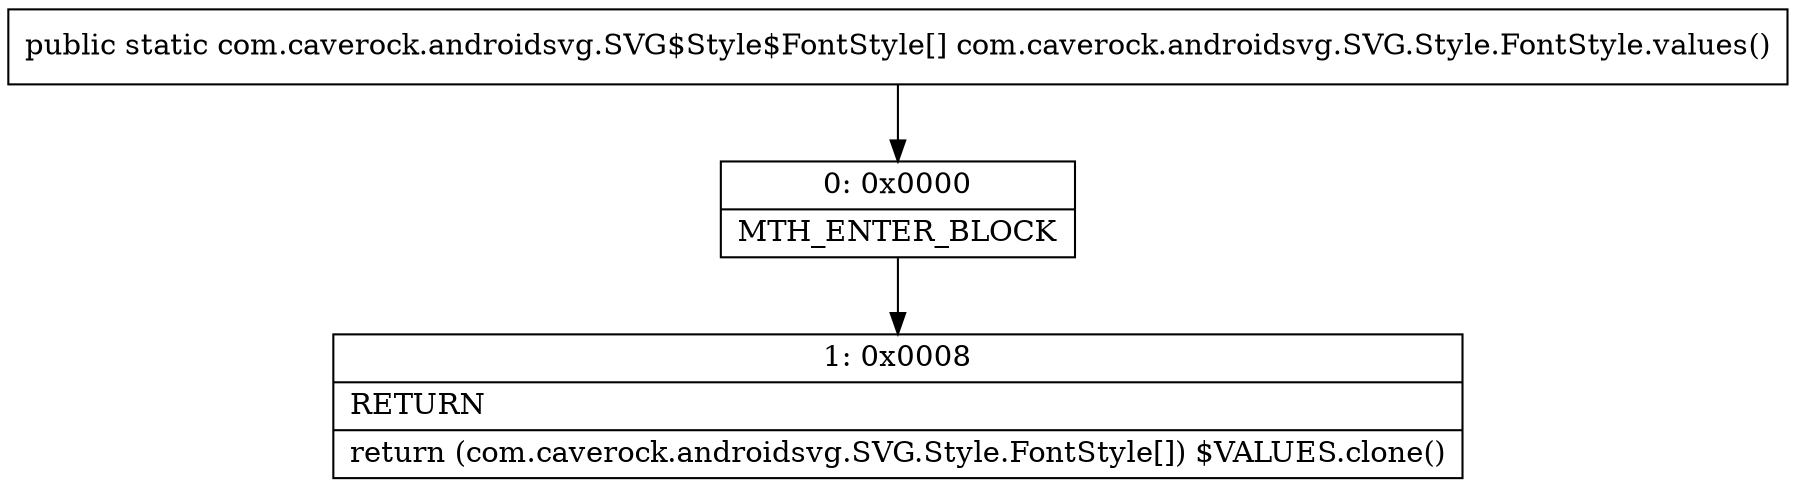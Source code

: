 digraph "CFG forcom.caverock.androidsvg.SVG.Style.FontStyle.values()[Lcom\/caverock\/androidsvg\/SVG$Style$FontStyle;" {
Node_0 [shape=record,label="{0\:\ 0x0000|MTH_ENTER_BLOCK\l}"];
Node_1 [shape=record,label="{1\:\ 0x0008|RETURN\l|return (com.caverock.androidsvg.SVG.Style.FontStyle[]) $VALUES.clone()\l}"];
MethodNode[shape=record,label="{public static com.caverock.androidsvg.SVG$Style$FontStyle[] com.caverock.androidsvg.SVG.Style.FontStyle.values() }"];
MethodNode -> Node_0;
Node_0 -> Node_1;
}

